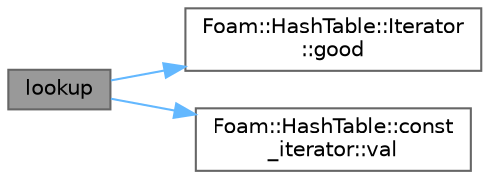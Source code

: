 digraph "lookup"
{
 // LATEX_PDF_SIZE
  bgcolor="transparent";
  edge [fontname=Helvetica,fontsize=10,labelfontname=Helvetica,labelfontsize=10];
  node [fontname=Helvetica,fontsize=10,shape=box,height=0.2,width=0.4];
  rankdir="LR";
  Node1 [id="Node000001",label="lookup",height=0.2,width=0.4,color="gray40", fillcolor="grey60", style="filled", fontcolor="black",tooltip=" "];
  Node1 -> Node2 [id="edge1_Node000001_Node000002",color="steelblue1",style="solid",tooltip=" "];
  Node2 [id="Node000002",label="Foam::HashTable::Iterator\l::good",height=0.2,width=0.4,color="grey40", fillcolor="white", style="filled",URL="$classFoam_1_1HashTable_1_1Iterator.html#a57a3459b7c5951cb10421aae5774450b",tooltip=" "];
  Node1 -> Node3 [id="edge2_Node000001_Node000003",color="steelblue1",style="solid",tooltip=" "];
  Node3 [id="Node000003",label="Foam::HashTable::const\l_iterator::val",height=0.2,width=0.4,color="grey40", fillcolor="white", style="filled",URL="$classFoam_1_1HashTable_1_1const__iterator.html#a30b5386c9102e740bba5d7b0369aeba5",tooltip=" "];
}
